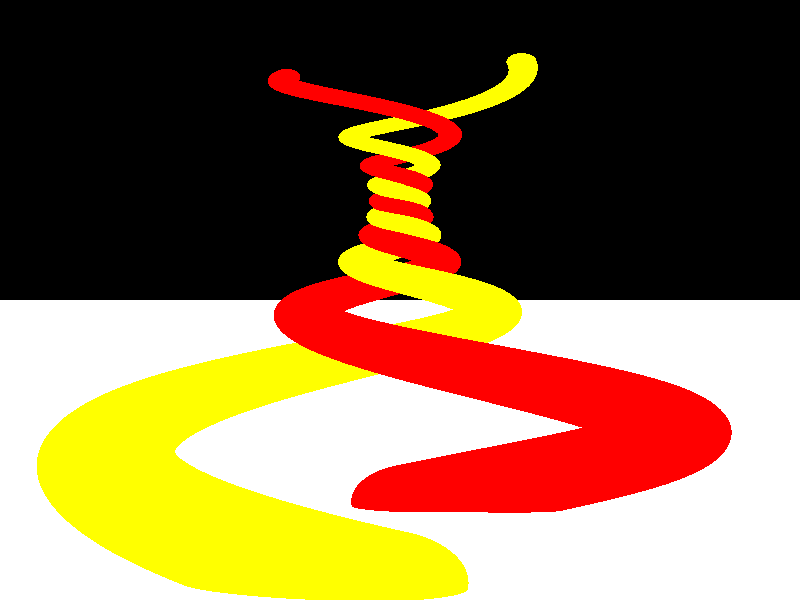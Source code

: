 // Idea: Two spirals "snakes" that merge together and curl around each other
// They grow from ground from two different points
// They have some similar properties, some different 
// But like the fanfare vase
// Blob?

                       
                            
                            
camera { location <0,10,-50> right 0.75*x direction 2*z look_at <0,10,0>}


plane { y, 0 pigment { color rgb<1,1,1> } }                

light_source { <50,40,0> color rgb<1,1,1> }

                                                
#declare points = 100;                                                

#declare lover = sphere_sweep {
  cubic_spline
  points,
  #declare point = 0;                  
  #declare spin = 0;
  #while ( point < points)           
        #declare from_top = (points-point);
        #declare rad = (cos(point*0.045)+1.1)*4.0;
        #declare _thickness  = rad*0.1 + from_top*0.01;
        <sin(spin) * rad, point * 0.2, cos(spin) * rad>, _thickness
        #declare point = point + 1;   
        #declare spin = spin + (1/(rad+0.1))*0.5;
  #end                                            
}
  
object { lover
        pigment { color rgb<1,0,0> }  
}

object { lover
        pigment { color rgb<1,1,0> }  
        rotate y*180
}